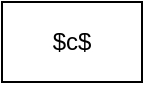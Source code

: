 <mxfile version="12.6.5" type="github">
  <diagram id="JUHeDt5wDwbKGueMP7e9" name="第 1 页">
    <mxGraphModel dx="803" dy="465" grid="1" gridSize="10" guides="1" tooltips="1" connect="1" arrows="1" fold="1" page="1" pageScale="1" pageWidth="1169" pageHeight="1654" math="1" shadow="0">
      <root>
        <mxCell id="0"/>
        <mxCell id="1" parent="0"/>
        <mxCell id="aG_OTnvNcKNT6bP_pscZ-1" value="$c$" style="rounded=0;whiteSpace=wrap;html=1;" parent="1" vertex="1">
          <mxGeometry x="120" y="80" width="70" height="40" as="geometry"/>
        </mxCell>
      </root>
    </mxGraphModel>
  </diagram>
</mxfile>
